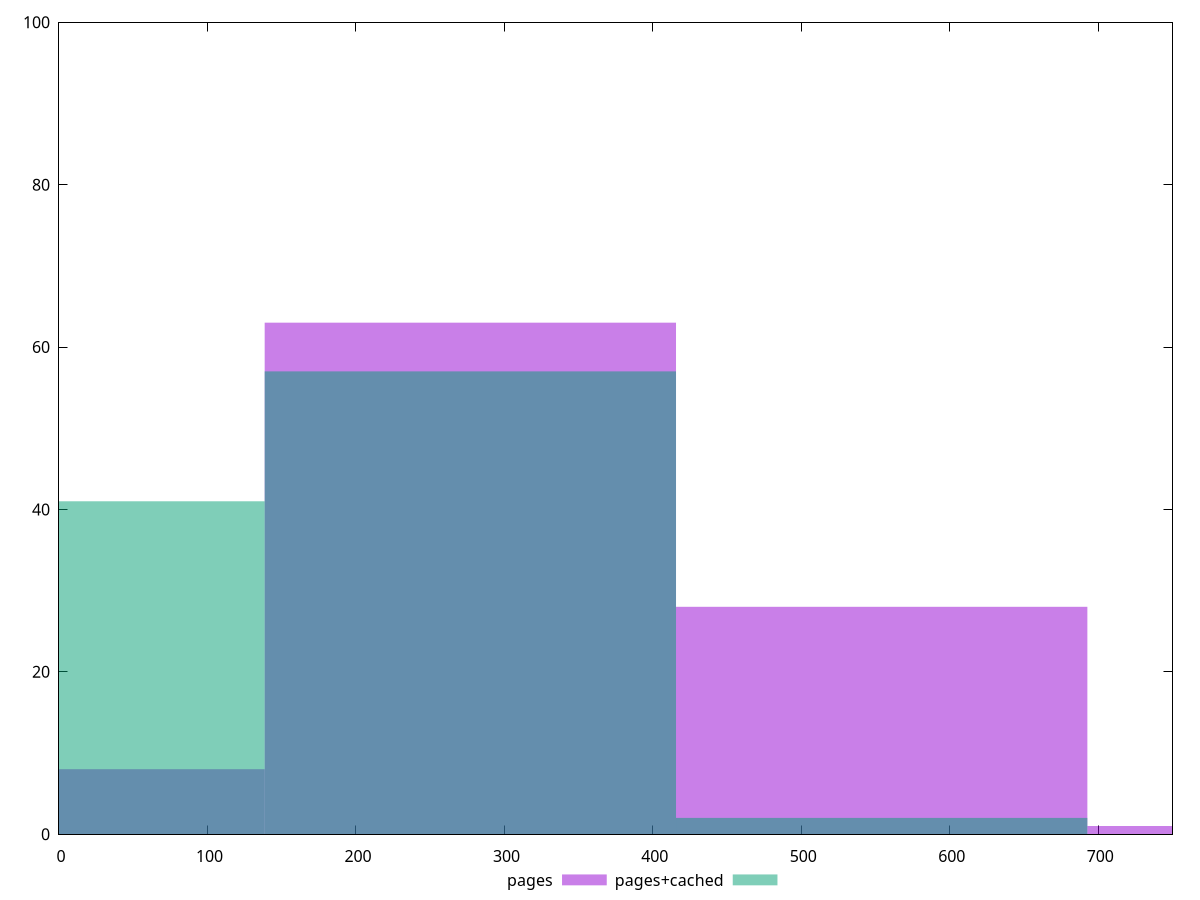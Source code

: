 reset

$pages <<EOF
0 8
277.0608980035961 63
554.1217960071922 28
831.1826940107883 1
EOF

$pagesCached <<EOF
277.0608980035961 57
0 41
554.1217960071922 2
EOF

set key outside below
set boxwidth 277.0608980035961
set xrange [0:750]
set yrange [0:100]
set trange [0:100]
set style fill transparent solid 0.5 noborder
set terminal svg size 640, 500 enhanced background rgb 'white'
set output "reprap/unused-css-rules/comparison/histogram/0_vs_1.svg"

plot $pages title "pages" with boxes, \
     $pagesCached title "pages+cached" with boxes

reset
